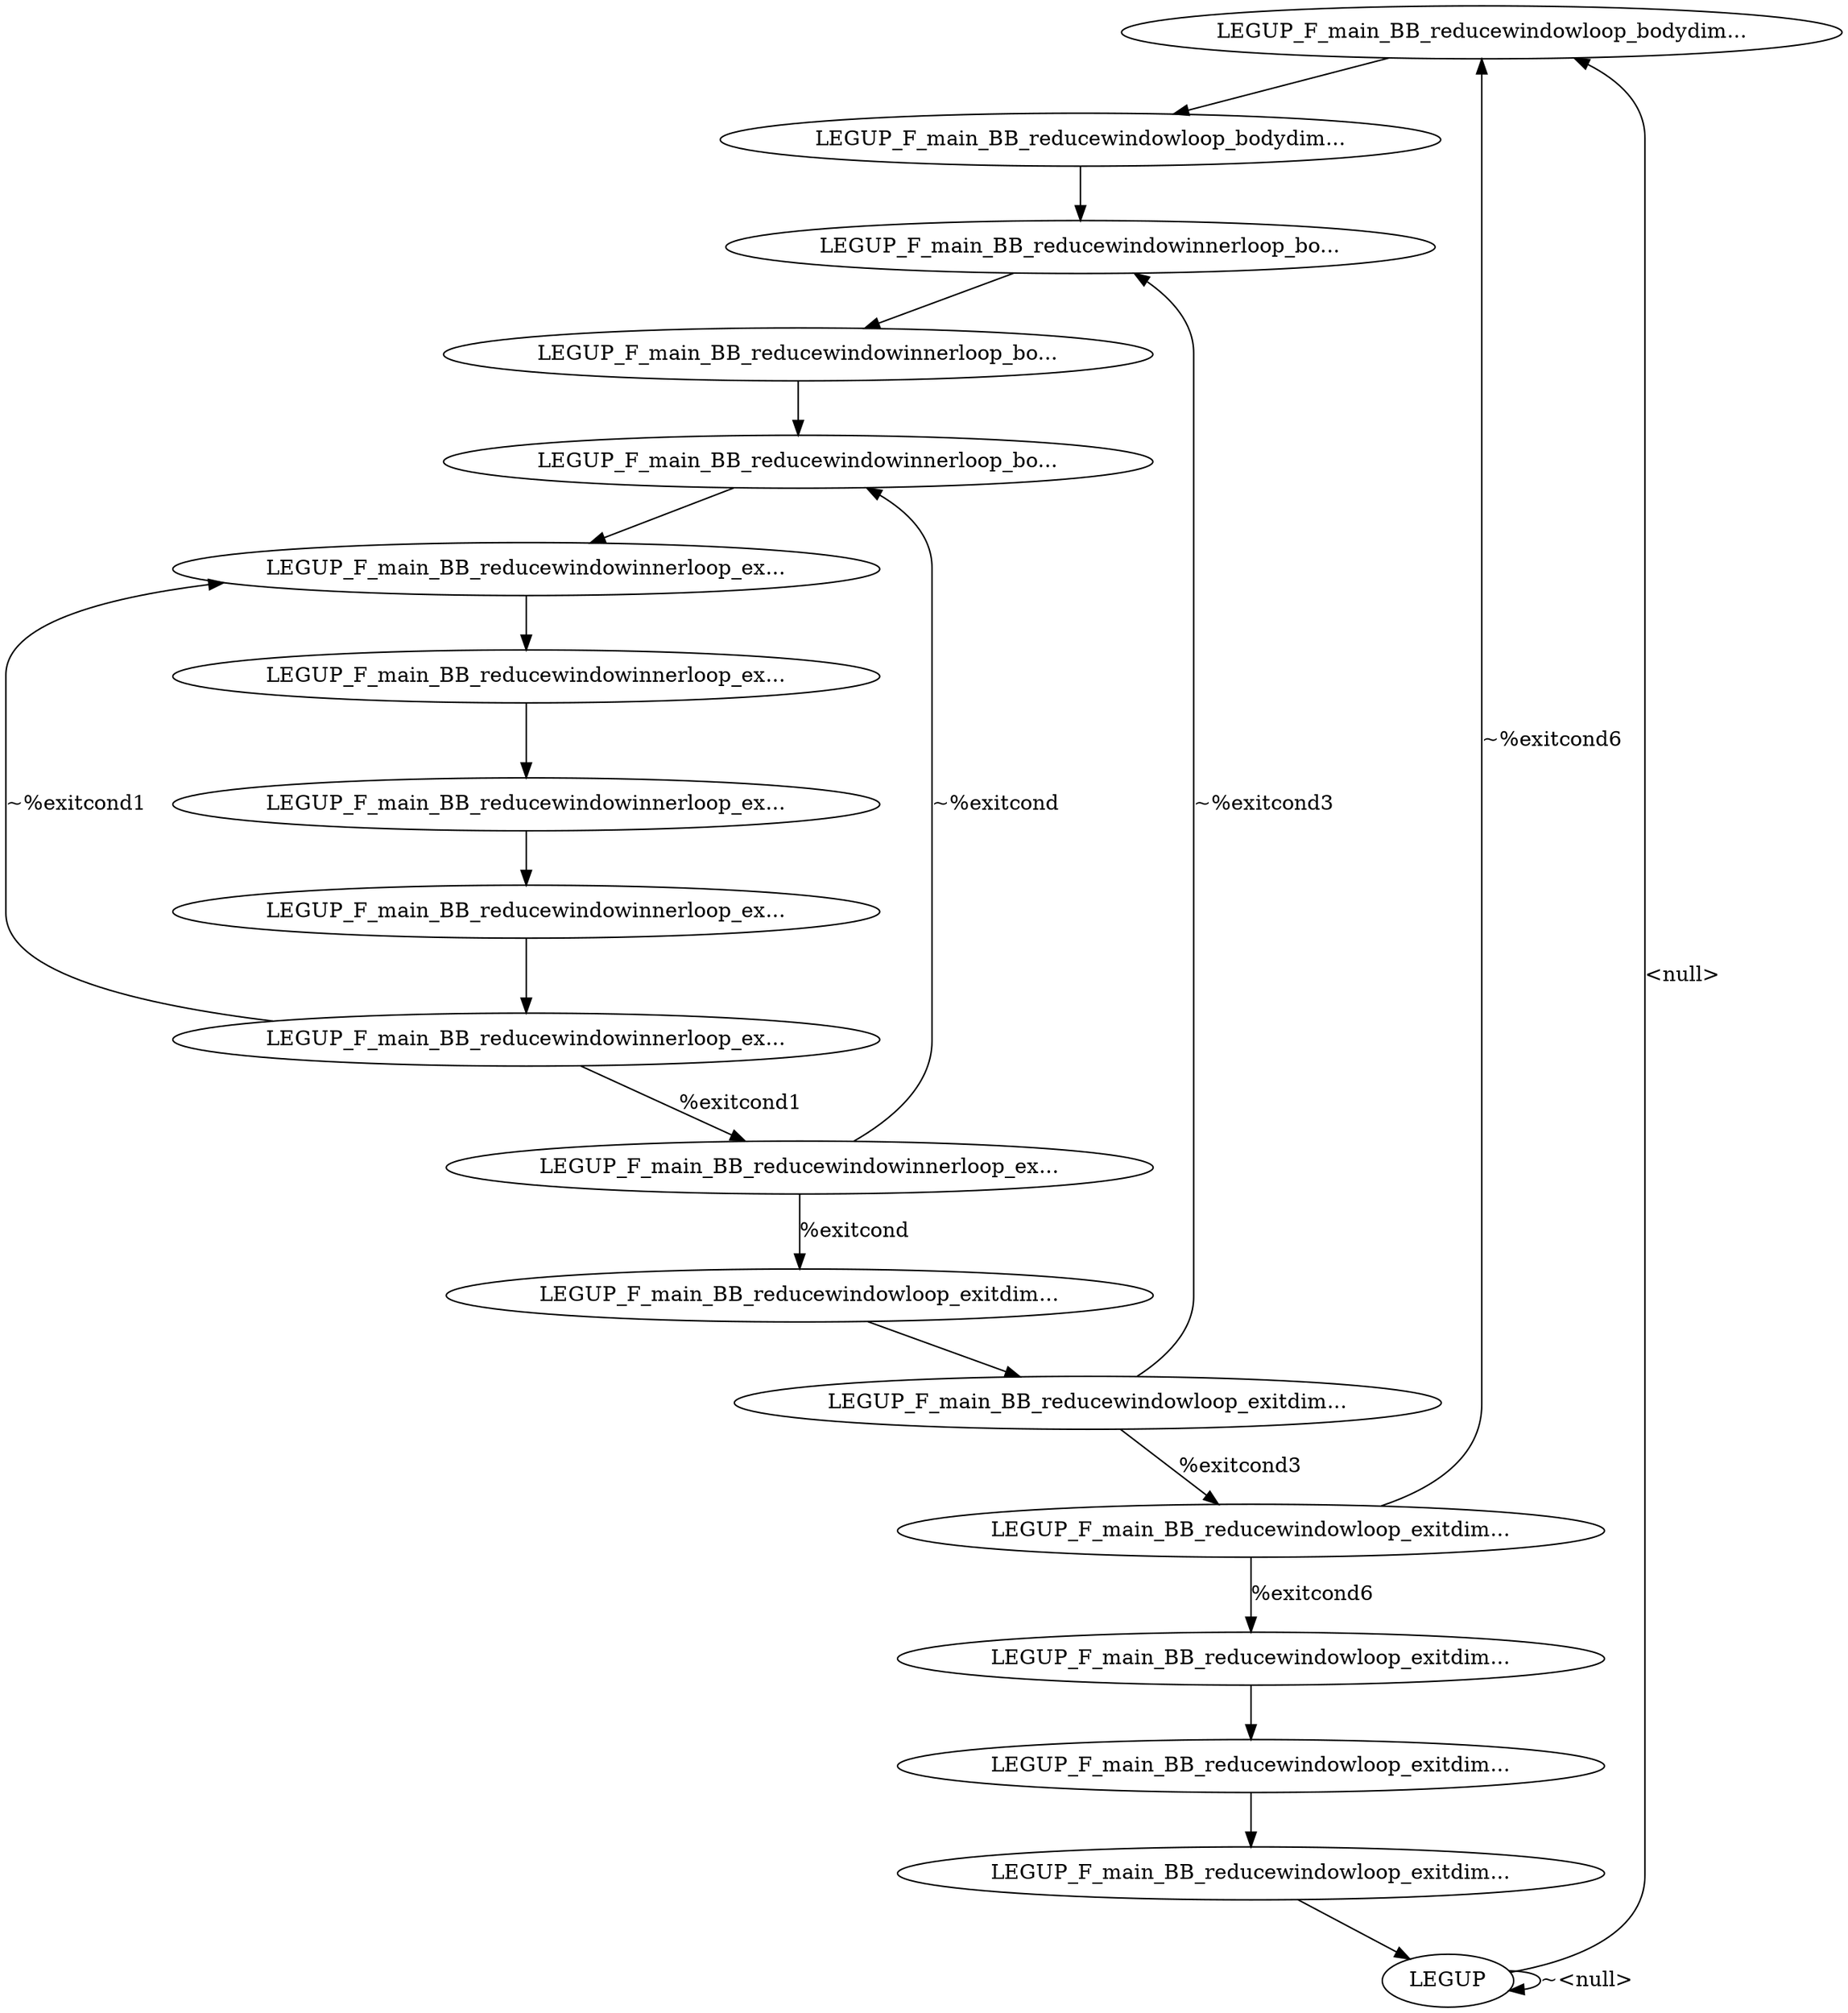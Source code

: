digraph {
Node0x4154580[label="LEGUP_F_main_BB_reducewindowloop_bodydim..."];
Node0x41543e0[label="LEGUP"];
Node0x41543e0 -> Node0x4154580[label="<null>"];
Node0x41543e0 -> Node0x41543e0[label="~<null>"];
Node0x4154650[label="LEGUP_F_main_BB_reducewindowloop_bodydim..."];
Node0x4154580 -> Node0x4154650;
Node0x4154720[label="LEGUP_F_main_BB_reducewindowinnerloop_bo..."];
Node0x4154650 -> Node0x4154720;
Node0x41547f0[label="LEGUP_F_main_BB_reducewindowinnerloop_bo..."];
Node0x4154720 -> Node0x41547f0;
Node0x4148aa0[label="LEGUP_F_main_BB_reducewindowinnerloop_bo..."];
Node0x41547f0 -> Node0x4148aa0;
Node0x4148b70[label="LEGUP_F_main_BB_reducewindowinnerloop_ex..."];
Node0x4148aa0 -> Node0x4148b70;
Node0x4148c40[label="LEGUP_F_main_BB_reducewindowinnerloop_ex..."];
Node0x4148b70 -> Node0x4148c40;
Node0x4148d10[label="LEGUP_F_main_BB_reducewindowinnerloop_ex..."];
Node0x4148c40 -> Node0x4148d10;
Node0x4148de0[label="LEGUP_F_main_BB_reducewindowinnerloop_ex..."];
Node0x4148d10 -> Node0x4148de0;
Node0x4148eb0[label="LEGUP_F_main_BB_reducewindowinnerloop_ex..."];
Node0x4148de0 -> Node0x4148eb0;
Node0x4148f80[label="LEGUP_F_main_BB_reducewindowinnerloop_ex..."];
Node0x4148eb0 -> Node0x4148f80[label="%exitcond1"];
Node0x4148eb0 -> Node0x4148b70[label="~%exitcond1"];
Node0x4149050[label="LEGUP_F_main_BB_reducewindowloop_exitdim..."];
Node0x4148f80 -> Node0x4149050[label="%exitcond"];
Node0x4148f80 -> Node0x4148aa0[label="~%exitcond"];
Node0x4149120[label="LEGUP_F_main_BB_reducewindowloop_exitdim..."];
Node0x4149050 -> Node0x4149120;
Node0x41491f0[label="LEGUP_F_main_BB_reducewindowloop_exitdim..."];
Node0x4149120 -> Node0x41491f0[label="%exitcond3"];
Node0x4149120 -> Node0x4154720[label="~%exitcond3"];
Node0x41492c0[label="LEGUP_F_main_BB_reducewindowloop_exitdim..."];
Node0x41491f0 -> Node0x41492c0[label="%exitcond6"];
Node0x41491f0 -> Node0x4154580[label="~%exitcond6"];
Node0x4149390[label="LEGUP_F_main_BB_reducewindowloop_exitdim..."];
Node0x41492c0 -> Node0x4149390;
Node0x4149460[label="LEGUP_F_main_BB_reducewindowloop_exitdim..."];
Node0x4149390 -> Node0x4149460;
Node0x4149460 -> Node0x41543e0;
}
